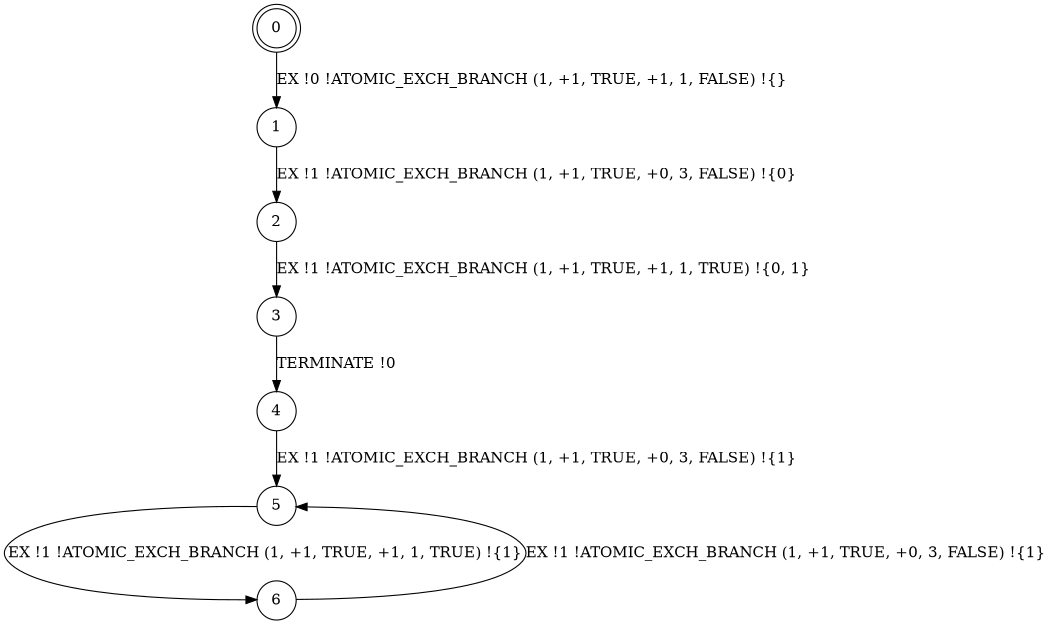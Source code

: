 digraph BCG {
size = "7, 10.5";
center = TRUE;
node [shape = circle];
0 [peripheries = 2];
0 -> 1 [label = "EX !0 !ATOMIC_EXCH_BRANCH (1, +1, TRUE, +1, 1, FALSE) !{}"];
1 -> 2 [label = "EX !1 !ATOMIC_EXCH_BRANCH (1, +1, TRUE, +0, 3, FALSE) !{0}"];
2 -> 3 [label = "EX !1 !ATOMIC_EXCH_BRANCH (1, +1, TRUE, +1, 1, TRUE) !{0, 1}"];
3 -> 4 [label = "TERMINATE !0"];
4 -> 5 [label = "EX !1 !ATOMIC_EXCH_BRANCH (1, +1, TRUE, +0, 3, FALSE) !{1}"];
5 -> 6 [label = "EX !1 !ATOMIC_EXCH_BRANCH (1, +1, TRUE, +1, 1, TRUE) !{1}"];
6 -> 5 [label = "EX !1 !ATOMIC_EXCH_BRANCH (1, +1, TRUE, +0, 3, FALSE) !{1}"];
}
